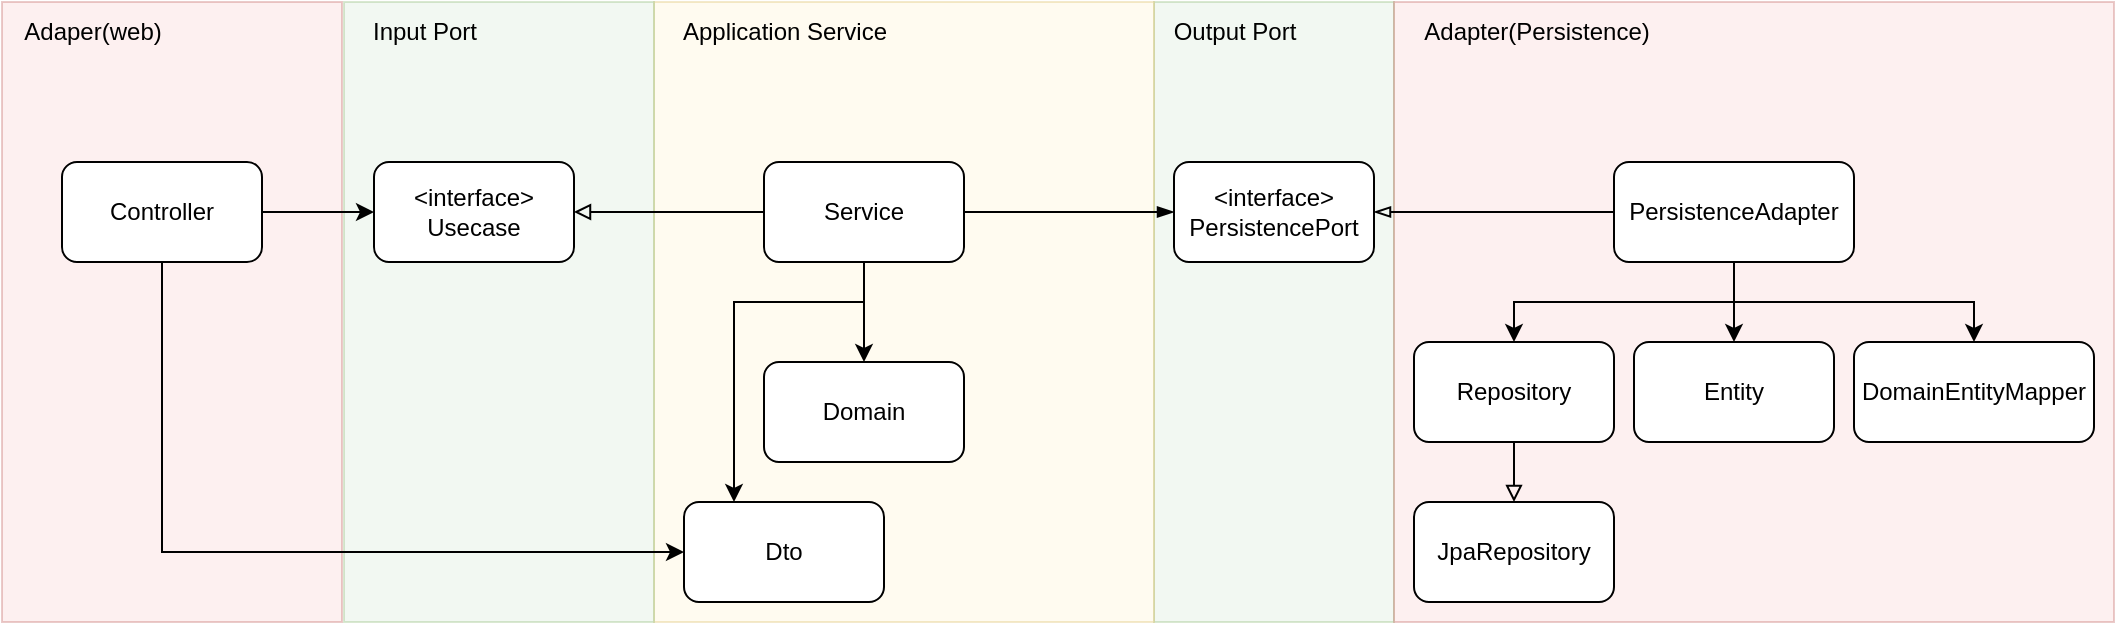 <mxfile version="21.3.0" type="device">
  <diagram name="페이지-1" id="xwWEDSHzvaBobq_93dtw">
    <mxGraphModel dx="1434" dy="796" grid="1" gridSize="10" guides="1" tooltips="1" connect="1" arrows="1" fold="1" page="1" pageScale="1" pageWidth="1169" pageHeight="1654" math="0" shadow="0">
      <root>
        <mxCell id="0" />
        <mxCell id="1" parent="0" />
        <mxCell id="B_0qRA-3hvZe59kuN4r7-22" value="" style="rounded=0;whiteSpace=wrap;html=1;fillColor=#d5e8d4;strokeColor=#82b366;opacity=30;" vertex="1" parent="1">
          <mxGeometry x="645" y="160" width="120" height="310" as="geometry" />
        </mxCell>
        <mxCell id="B_0qRA-3hvZe59kuN4r7-26" value="" style="rounded=0;whiteSpace=wrap;html=1;fillColor=#fff2cc;strokeColor=#d6b656;opacity=30;" vertex="1" parent="1">
          <mxGeometry x="395" y="160" width="250" height="310" as="geometry" />
        </mxCell>
        <mxCell id="B_0qRA-3hvZe59kuN4r7-24" value="" style="rounded=0;whiteSpace=wrap;html=1;fillColor=#f8cecc;strokeColor=#b85450;opacity=30;" vertex="1" parent="1">
          <mxGeometry x="765" y="160" width="360" height="310" as="geometry" />
        </mxCell>
        <mxCell id="B_0qRA-3hvZe59kuN4r7-20" value="" style="rounded=0;whiteSpace=wrap;html=1;fillColor=#d5e8d4;strokeColor=#82b366;opacity=30;" vertex="1" parent="1">
          <mxGeometry x="240" y="160" width="155" height="310" as="geometry" />
        </mxCell>
        <mxCell id="B_0qRA-3hvZe59kuN4r7-18" value="" style="rounded=0;whiteSpace=wrap;html=1;fillColor=#f8cecc;strokeColor=#b85450;opacity=30;" vertex="1" parent="1">
          <mxGeometry x="69" y="160" width="170" height="310" as="geometry" />
        </mxCell>
        <mxCell id="B_0qRA-3hvZe59kuN4r7-1" value="Domain" style="rounded=1;whiteSpace=wrap;html=1;" vertex="1" parent="1">
          <mxGeometry x="450" y="340" width="100" height="50" as="geometry" />
        </mxCell>
        <mxCell id="B_0qRA-3hvZe59kuN4r7-4" style="edgeStyle=orthogonalEdgeStyle;rounded=0;orthogonalLoop=1;jettySize=auto;html=1;exitX=0;exitY=0.5;exitDx=0;exitDy=0;entryX=1;entryY=0.5;entryDx=0;entryDy=0;endArrow=block;endFill=0;" edge="1" parent="1" source="B_0qRA-3hvZe59kuN4r7-2" target="B_0qRA-3hvZe59kuN4r7-3">
          <mxGeometry relative="1" as="geometry" />
        </mxCell>
        <mxCell id="B_0qRA-3hvZe59kuN4r7-7" style="edgeStyle=orthogonalEdgeStyle;rounded=0;orthogonalLoop=1;jettySize=auto;html=1;exitX=0.5;exitY=1;exitDx=0;exitDy=0;" edge="1" parent="1" source="B_0qRA-3hvZe59kuN4r7-2" target="B_0qRA-3hvZe59kuN4r7-1">
          <mxGeometry relative="1" as="geometry" />
        </mxCell>
        <mxCell id="B_0qRA-3hvZe59kuN4r7-9" style="edgeStyle=orthogonalEdgeStyle;rounded=0;orthogonalLoop=1;jettySize=auto;html=1;exitX=1;exitY=0.5;exitDx=0;exitDy=0;endArrow=blockThin;endFill=1;" edge="1" parent="1" source="B_0qRA-3hvZe59kuN4r7-2" target="B_0qRA-3hvZe59kuN4r7-8">
          <mxGeometry relative="1" as="geometry">
            <Array as="points">
              <mxPoint x="695" y="265" />
            </Array>
          </mxGeometry>
        </mxCell>
        <mxCell id="B_0qRA-3hvZe59kuN4r7-32" style="edgeStyle=orthogonalEdgeStyle;rounded=0;orthogonalLoop=1;jettySize=auto;html=1;exitX=0.5;exitY=1;exitDx=0;exitDy=0;entryX=0.25;entryY=0;entryDx=0;entryDy=0;" edge="1" parent="1" source="B_0qRA-3hvZe59kuN4r7-2" target="B_0qRA-3hvZe59kuN4r7-31">
          <mxGeometry relative="1" as="geometry">
            <Array as="points">
              <mxPoint x="500" y="310" />
              <mxPoint x="435" y="310" />
            </Array>
          </mxGeometry>
        </mxCell>
        <mxCell id="B_0qRA-3hvZe59kuN4r7-2" value="Service" style="rounded=1;whiteSpace=wrap;html=1;" vertex="1" parent="1">
          <mxGeometry x="450" y="240" width="100" height="50" as="geometry" />
        </mxCell>
        <mxCell id="B_0qRA-3hvZe59kuN4r7-3" value="&amp;lt;interface&amp;gt;&lt;br&gt;Usecase" style="rounded=1;whiteSpace=wrap;html=1;" vertex="1" parent="1">
          <mxGeometry x="255" y="240" width="100" height="50" as="geometry" />
        </mxCell>
        <mxCell id="B_0qRA-3hvZe59kuN4r7-6" style="edgeStyle=orthogonalEdgeStyle;rounded=0;orthogonalLoop=1;jettySize=auto;html=1;exitX=1;exitY=0.5;exitDx=0;exitDy=0;entryX=0;entryY=0.5;entryDx=0;entryDy=0;" edge="1" parent="1" source="B_0qRA-3hvZe59kuN4r7-5" target="B_0qRA-3hvZe59kuN4r7-3">
          <mxGeometry relative="1" as="geometry" />
        </mxCell>
        <mxCell id="B_0qRA-3hvZe59kuN4r7-33" style="edgeStyle=orthogonalEdgeStyle;rounded=0;orthogonalLoop=1;jettySize=auto;html=1;exitX=0.5;exitY=1;exitDx=0;exitDy=0;entryX=0;entryY=0.5;entryDx=0;entryDy=0;" edge="1" parent="1" source="B_0qRA-3hvZe59kuN4r7-5" target="B_0qRA-3hvZe59kuN4r7-31">
          <mxGeometry relative="1" as="geometry" />
        </mxCell>
        <mxCell id="B_0qRA-3hvZe59kuN4r7-5" value="Controller" style="rounded=1;whiteSpace=wrap;html=1;" vertex="1" parent="1">
          <mxGeometry x="99" y="240" width="100" height="50" as="geometry" />
        </mxCell>
        <mxCell id="B_0qRA-3hvZe59kuN4r7-8" value="&amp;lt;interface&amp;gt;&lt;br&gt;PersistencePort" style="rounded=1;whiteSpace=wrap;html=1;" vertex="1" parent="1">
          <mxGeometry x="655" y="240" width="100" height="50" as="geometry" />
        </mxCell>
        <mxCell id="B_0qRA-3hvZe59kuN4r7-11" style="edgeStyle=orthogonalEdgeStyle;rounded=0;orthogonalLoop=1;jettySize=auto;html=1;exitX=0;exitY=0.5;exitDx=0;exitDy=0;entryX=1;entryY=0.5;entryDx=0;entryDy=0;endArrow=blockThin;endFill=0;" edge="1" parent="1" source="B_0qRA-3hvZe59kuN4r7-10" target="B_0qRA-3hvZe59kuN4r7-8">
          <mxGeometry relative="1" as="geometry">
            <mxPoint x="795" y="315" as="targetPoint" />
          </mxGeometry>
        </mxCell>
        <mxCell id="B_0qRA-3hvZe59kuN4r7-13" style="edgeStyle=orthogonalEdgeStyle;rounded=0;orthogonalLoop=1;jettySize=auto;html=1;exitX=0.5;exitY=1;exitDx=0;exitDy=0;entryX=0.5;entryY=0;entryDx=0;entryDy=0;" edge="1" parent="1" source="B_0qRA-3hvZe59kuN4r7-10" target="B_0qRA-3hvZe59kuN4r7-12">
          <mxGeometry relative="1" as="geometry" />
        </mxCell>
        <mxCell id="B_0qRA-3hvZe59kuN4r7-15" style="edgeStyle=orthogonalEdgeStyle;rounded=0;orthogonalLoop=1;jettySize=auto;html=1;exitX=0.5;exitY=1;exitDx=0;exitDy=0;entryX=0.5;entryY=0;entryDx=0;entryDy=0;" edge="1" parent="1" source="B_0qRA-3hvZe59kuN4r7-10" target="B_0qRA-3hvZe59kuN4r7-14">
          <mxGeometry relative="1" as="geometry" />
        </mxCell>
        <mxCell id="B_0qRA-3hvZe59kuN4r7-17" style="edgeStyle=orthogonalEdgeStyle;rounded=0;orthogonalLoop=1;jettySize=auto;html=1;exitX=0.5;exitY=1;exitDx=0;exitDy=0;entryX=0.5;entryY=0;entryDx=0;entryDy=0;" edge="1" parent="1" source="B_0qRA-3hvZe59kuN4r7-10" target="B_0qRA-3hvZe59kuN4r7-16">
          <mxGeometry relative="1" as="geometry" />
        </mxCell>
        <mxCell id="B_0qRA-3hvZe59kuN4r7-10" value="PersistenceAdapter" style="rounded=1;whiteSpace=wrap;html=1;" vertex="1" parent="1">
          <mxGeometry x="875" y="240" width="120" height="50" as="geometry" />
        </mxCell>
        <mxCell id="B_0qRA-3hvZe59kuN4r7-12" value="Entity" style="rounded=1;whiteSpace=wrap;html=1;" vertex="1" parent="1">
          <mxGeometry x="885" y="330" width="100" height="50" as="geometry" />
        </mxCell>
        <mxCell id="B_0qRA-3hvZe59kuN4r7-29" style="edgeStyle=orthogonalEdgeStyle;rounded=0;orthogonalLoop=1;jettySize=auto;html=1;exitX=0.5;exitY=1;exitDx=0;exitDy=0;endArrow=block;endFill=0;" edge="1" parent="1" source="B_0qRA-3hvZe59kuN4r7-14" target="B_0qRA-3hvZe59kuN4r7-28">
          <mxGeometry relative="1" as="geometry" />
        </mxCell>
        <mxCell id="B_0qRA-3hvZe59kuN4r7-14" value="Repository" style="rounded=1;whiteSpace=wrap;html=1;" vertex="1" parent="1">
          <mxGeometry x="775" y="330" width="100" height="50" as="geometry" />
        </mxCell>
        <mxCell id="B_0qRA-3hvZe59kuN4r7-16" value="DomainEntityMapper" style="rounded=1;whiteSpace=wrap;html=1;" vertex="1" parent="1">
          <mxGeometry x="995" y="330" width="120" height="50" as="geometry" />
        </mxCell>
        <mxCell id="B_0qRA-3hvZe59kuN4r7-19" value="Adaper(web)" style="text;html=1;align=center;verticalAlign=middle;resizable=0;points=[];autosize=1;strokeColor=none;fillColor=none;" vertex="1" parent="1">
          <mxGeometry x="69" y="160" width="90" height="30" as="geometry" />
        </mxCell>
        <mxCell id="B_0qRA-3hvZe59kuN4r7-21" value="Input Port" style="text;html=1;align=center;verticalAlign=middle;resizable=0;points=[];autosize=1;strokeColor=none;fillColor=none;" vertex="1" parent="1">
          <mxGeometry x="240" y="160" width="80" height="30" as="geometry" />
        </mxCell>
        <mxCell id="B_0qRA-3hvZe59kuN4r7-23" value="Output Port" style="text;html=1;align=center;verticalAlign=middle;resizable=0;points=[];autosize=1;strokeColor=none;fillColor=none;" vertex="1" parent="1">
          <mxGeometry x="645" y="160" width="80" height="30" as="geometry" />
        </mxCell>
        <mxCell id="B_0qRA-3hvZe59kuN4r7-25" value="Adapter(Persistence)" style="text;html=1;align=center;verticalAlign=middle;resizable=0;points=[];autosize=1;strokeColor=none;fillColor=none;" vertex="1" parent="1">
          <mxGeometry x="766" y="160" width="140" height="30" as="geometry" />
        </mxCell>
        <mxCell id="B_0qRA-3hvZe59kuN4r7-27" value="Application Service" style="text;html=1;align=center;verticalAlign=middle;resizable=0;points=[];autosize=1;strokeColor=none;fillColor=none;" vertex="1" parent="1">
          <mxGeometry x="395" y="160" width="130" height="30" as="geometry" />
        </mxCell>
        <mxCell id="B_0qRA-3hvZe59kuN4r7-28" value="JpaRepository" style="rounded=1;whiteSpace=wrap;html=1;" vertex="1" parent="1">
          <mxGeometry x="775" y="410" width="100" height="50" as="geometry" />
        </mxCell>
        <mxCell id="B_0qRA-3hvZe59kuN4r7-31" value="Dto" style="rounded=1;whiteSpace=wrap;html=1;" vertex="1" parent="1">
          <mxGeometry x="410" y="410" width="100" height="50" as="geometry" />
        </mxCell>
      </root>
    </mxGraphModel>
  </diagram>
</mxfile>
